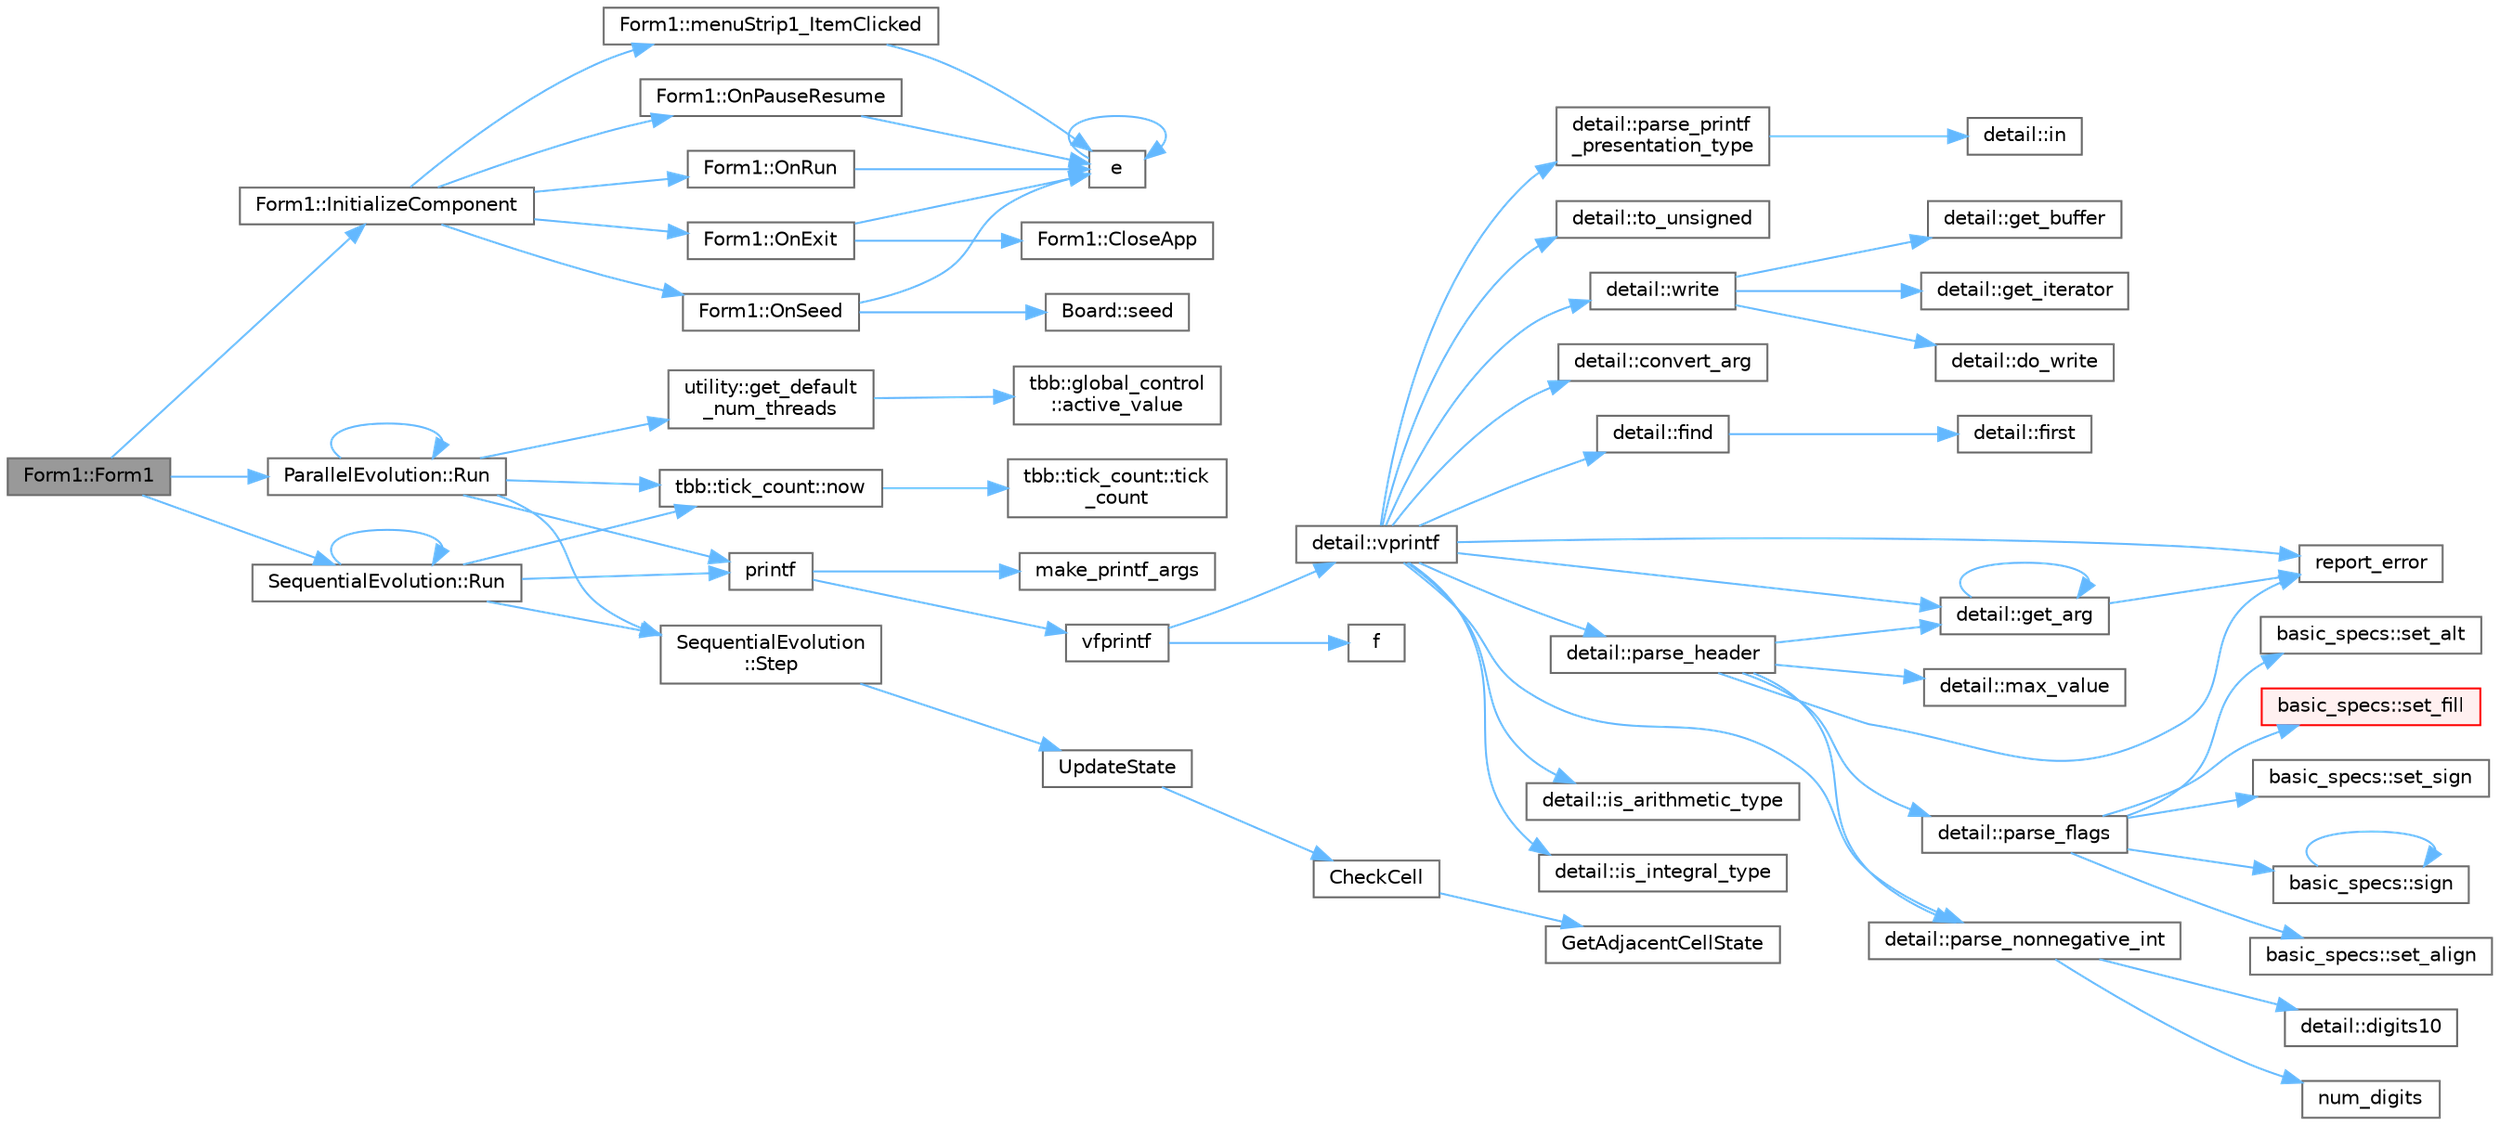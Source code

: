 digraph "Form1::Form1"
{
 // LATEX_PDF_SIZE
  bgcolor="transparent";
  edge [fontname=Helvetica,fontsize=10,labelfontname=Helvetica,labelfontsize=10];
  node [fontname=Helvetica,fontsize=10,shape=box,height=0.2,width=0.4];
  rankdir="LR";
  Node1 [id="Node000001",label="Form1::Form1",height=0.2,width=0.4,color="gray40", fillcolor="grey60", style="filled", fontcolor="black",tooltip=" "];
  Node1 -> Node2 [id="edge1_Node000001_Node000002",color="steelblue1",style="solid",tooltip=" "];
  Node2 [id="Node000002",label="Form1::InitializeComponent",height=0.2,width=0.4,color="grey40", fillcolor="white", style="filled",URL="$class_form1.html#abf7aad18257d061703e0bf0f281218e0",tooltip=" "];
  Node2 -> Node3 [id="edge2_Node000002_Node000003",color="steelblue1",style="solid",tooltip=" "];
  Node3 [id="Node000003",label="Form1::menuStrip1_ItemClicked",height=0.2,width=0.4,color="grey40", fillcolor="white", style="filled",URL="$class_form1.html#a6eac1b0f3793242fdc1331ff4a65f57a",tooltip=" "];
  Node3 -> Node4 [id="edge3_Node000003_Node000004",color="steelblue1",style="solid",tooltip=" "];
  Node4 [id="Node000004",label="e",height=0.2,width=0.4,color="grey40", fillcolor="white", style="filled",URL="$_cwise__array__power__array_8cpp.html#a9cb86ff854760bf91a154f2724a9101d",tooltip=" "];
  Node4 -> Node4 [id="edge4_Node000004_Node000004",color="steelblue1",style="solid",tooltip=" "];
  Node2 -> Node5 [id="edge5_Node000002_Node000005",color="steelblue1",style="solid",tooltip=" "];
  Node5 [id="Node000005",label="Form1::OnExit",height=0.2,width=0.4,color="grey40", fillcolor="white", style="filled",URL="$class_form1.html#ab6d3a2c755e70d3e743f8ed8984426a4",tooltip=" "];
  Node5 -> Node6 [id="edge6_Node000005_Node000006",color="steelblue1",style="solid",tooltip=" "];
  Node6 [id="Node000006",label="Form1::CloseApp",height=0.2,width=0.4,color="grey40", fillcolor="white", style="filled",URL="$class_form1.html#acb5980c6a00dd4c0b0b65040046a3d61",tooltip=" "];
  Node5 -> Node4 [id="edge7_Node000005_Node000004",color="steelblue1",style="solid",tooltip=" "];
  Node2 -> Node7 [id="edge8_Node000002_Node000007",color="steelblue1",style="solid",tooltip=" "];
  Node7 [id="Node000007",label="Form1::OnPauseResume",height=0.2,width=0.4,color="grey40", fillcolor="white", style="filled",URL="$class_form1.html#a09bbf6c6e2c98da990e93bc0b4d43f51",tooltip=" "];
  Node7 -> Node4 [id="edge9_Node000007_Node000004",color="steelblue1",style="solid",tooltip=" "];
  Node2 -> Node8 [id="edge10_Node000002_Node000008",color="steelblue1",style="solid",tooltip=" "];
  Node8 [id="Node000008",label="Form1::OnRun",height=0.2,width=0.4,color="grey40", fillcolor="white", style="filled",URL="$class_form1.html#a260aa8ca579f0863860d722a0a728415",tooltip=" "];
  Node8 -> Node4 [id="edge11_Node000008_Node000004",color="steelblue1",style="solid",tooltip=" "];
  Node2 -> Node9 [id="edge12_Node000002_Node000009",color="steelblue1",style="solid",tooltip=" "];
  Node9 [id="Node000009",label="Form1::OnSeed",height=0.2,width=0.4,color="grey40", fillcolor="white", style="filled",URL="$class_form1.html#a615973068ae1cd696dace5486294f372",tooltip=" "];
  Node9 -> Node4 [id="edge13_Node000009_Node000004",color="steelblue1",style="solid",tooltip=" "];
  Node9 -> Node10 [id="edge14_Node000009_Node000010",color="steelblue1",style="solid",tooltip=" "];
  Node10 [id="Node000010",label="Board::seed",height=0.2,width=0.4,color="grey40", fillcolor="white", style="filled",URL="$class_board.html#acdba4d6789bb2ccb6651fdd06f3382d3",tooltip=" "];
  Node1 -> Node11 [id="edge15_Node000001_Node000011",color="steelblue1",style="solid",tooltip=" "];
  Node11 [id="Node000011",label="ParallelEvolution::Run",height=0.2,width=0.4,color="grey40", fillcolor="white", style="filled",URL="$class_parallel_evolution.html#a3a8c4d586560d929f7a8edfab1cced5e",tooltip="SequentialEvolution::Run - begins looped evolution"];
  Node11 -> Node12 [id="edge16_Node000011_Node000012",color="steelblue1",style="solid",tooltip=" "];
  Node12 [id="Node000012",label="utility::get_default\l_num_threads",height=0.2,width=0.4,color="grey40", fillcolor="white", style="filled",URL="$namespaceutility.html#ac45c3f63e4b857b45ea411e6f70ac4e6",tooltip=" "];
  Node12 -> Node13 [id="edge17_Node000012_Node000013",color="steelblue1",style="solid",tooltip=" "];
  Node13 [id="Node000013",label="tbb::global_control\l::active_value",height=0.2,width=0.4,color="grey40", fillcolor="white", style="filled",URL="$classtbb_1_1global__control.html#a8451d931cfc205d896ca2da26fe123ff",tooltip=" "];
  Node11 -> Node14 [id="edge18_Node000011_Node000014",color="steelblue1",style="solid",tooltip=" "];
  Node14 [id="Node000014",label="tbb::tick_count::now",height=0.2,width=0.4,color="grey40", fillcolor="white", style="filled",URL="$classtbb_1_1tick__count.html#a74dcecde7431ff4591d7c46fc1d50d7e",tooltip="Return current time."];
  Node14 -> Node15 [id="edge19_Node000014_Node000015",color="steelblue1",style="solid",tooltip=" "];
  Node15 [id="Node000015",label="tbb::tick_count::tick\l_count",height=0.2,width=0.4,color="grey40", fillcolor="white", style="filled",URL="$classtbb_1_1tick__count.html#a9f1daa0b7a4feb800f802b4be1f1e497",tooltip="Construct an absolute timestamp initialized to zero."];
  Node11 -> Node16 [id="edge20_Node000011_Node000016",color="steelblue1",style="solid",tooltip=" "];
  Node16 [id="Node000016",label="printf",height=0.2,width=0.4,color="grey40", fillcolor="white", style="filled",URL="$printf_8h.html#aee3ed3a831f25f07e7be3919fff2203a",tooltip=" "];
  Node16 -> Node17 [id="edge21_Node000016_Node000017",color="steelblue1",style="solid",tooltip=" "];
  Node17 [id="Node000017",label="make_printf_args",height=0.2,width=0.4,color="grey40", fillcolor="white", style="filled",URL="$printf_8h.html#a27dcc0efcda04388971dbea3c875f122",tooltip=" "];
  Node16 -> Node18 [id="edge22_Node000016_Node000018",color="steelblue1",style="solid",tooltip=" "];
  Node18 [id="Node000018",label="vfprintf",height=0.2,width=0.4,color="grey40", fillcolor="white", style="filled",URL="$printf_8h.html#abb30aad964fc771fb52cf3ad88649df2",tooltip=" "];
  Node18 -> Node19 [id="edge23_Node000018_Node000019",color="steelblue1",style="solid",tooltip=" "];
  Node19 [id="Node000019",label="f",height=0.2,width=0.4,color="grey40", fillcolor="white", style="filled",URL="$cxx11__tensor__map_8cpp.html#a7f507fea02198f6cb81c86640c7b1a4e",tooltip=" "];
  Node18 -> Node20 [id="edge24_Node000018_Node000020",color="steelblue1",style="solid",tooltip=" "];
  Node20 [id="Node000020",label="detail::vprintf",height=0.2,width=0.4,color="grey40", fillcolor="white", style="filled",URL="$namespacedetail.html#a1c8c2218e4c822aa8f743fb9c573717f",tooltip=" "];
  Node20 -> Node21 [id="edge25_Node000020_Node000021",color="steelblue1",style="solid",tooltip=" "];
  Node21 [id="Node000021",label="detail::convert_arg",height=0.2,width=0.4,color="grey40", fillcolor="white", style="filled",URL="$namespacedetail.html#a03c11572c9a664266d6925f327dec7f3",tooltip=" "];
  Node20 -> Node22 [id="edge26_Node000020_Node000022",color="steelblue1",style="solid",tooltip=" "];
  Node22 [id="Node000022",label="detail::find",height=0.2,width=0.4,color="grey40", fillcolor="white", style="filled",URL="$namespacedetail.html#a6b71952fab3dc32f3edb2c3e9811d8d9",tooltip=" "];
  Node22 -> Node23 [id="edge27_Node000022_Node000023",color="steelblue1",style="solid",tooltip=" "];
  Node23 [id="Node000023",label="detail::first",height=0.2,width=0.4,color="grey40", fillcolor="white", style="filled",URL="$namespacedetail.html#a02319a3deb124802b88b61f85987df5e",tooltip=" "];
  Node20 -> Node24 [id="edge28_Node000020_Node000024",color="steelblue1",style="solid",tooltip=" "];
  Node24 [id="Node000024",label="detail::get_arg",height=0.2,width=0.4,color="grey40", fillcolor="white", style="filled",URL="$namespacedetail.html#a342ef250e45bd09b2ef666b6fae1c355",tooltip=" "];
  Node24 -> Node24 [id="edge29_Node000024_Node000024",color="steelblue1",style="solid",tooltip=" "];
  Node24 -> Node25 [id="edge30_Node000024_Node000025",color="steelblue1",style="solid",tooltip=" "];
  Node25 [id="Node000025",label="report_error",height=0.2,width=0.4,color="grey40", fillcolor="white", style="filled",URL="$format-inl_8h.html#a5555893692b00b61b3886349332fd01f",tooltip=" "];
  Node20 -> Node26 [id="edge31_Node000020_Node000026",color="steelblue1",style="solid",tooltip=" "];
  Node26 [id="Node000026",label="detail::is_arithmetic_type",height=0.2,width=0.4,color="grey40", fillcolor="white", style="filled",URL="$namespacedetail.html#a802c50a56a3495fdab6020b375ba1389",tooltip=" "];
  Node20 -> Node27 [id="edge32_Node000020_Node000027",color="steelblue1",style="solid",tooltip=" "];
  Node27 [id="Node000027",label="detail::is_integral_type",height=0.2,width=0.4,color="grey40", fillcolor="white", style="filled",URL="$namespacedetail.html#a2a60f8d1bee41b803f43fc42b707b5d1",tooltip=" "];
  Node20 -> Node28 [id="edge33_Node000020_Node000028",color="steelblue1",style="solid",tooltip=" "];
  Node28 [id="Node000028",label="detail::parse_header",height=0.2,width=0.4,color="grey40", fillcolor="white", style="filled",URL="$namespacedetail.html#afc9d93e58b8edb8077f8bc8eee7f4035",tooltip=" "];
  Node28 -> Node24 [id="edge34_Node000028_Node000024",color="steelblue1",style="solid",tooltip=" "];
  Node28 -> Node29 [id="edge35_Node000028_Node000029",color="steelblue1",style="solid",tooltip=" "];
  Node29 [id="Node000029",label="detail::max_value",height=0.2,width=0.4,color="grey40", fillcolor="white", style="filled",URL="$namespacedetail.html#a45c2130c44ebe54179eafcee3cda2bfb",tooltip=" "];
  Node28 -> Node30 [id="edge36_Node000028_Node000030",color="steelblue1",style="solid",tooltip=" "];
  Node30 [id="Node000030",label="detail::parse_flags",height=0.2,width=0.4,color="grey40", fillcolor="white", style="filled",URL="$namespacedetail.html#a4213daed116a37e1767881da51238261",tooltip=" "];
  Node30 -> Node31 [id="edge37_Node000030_Node000031",color="steelblue1",style="solid",tooltip=" "];
  Node31 [id="Node000031",label="basic_specs::set_align",height=0.2,width=0.4,color="grey40", fillcolor="white", style="filled",URL="$classbasic__specs.html#ad73b6f854341aaabc744bf54e6ea6af6",tooltip=" "];
  Node30 -> Node32 [id="edge38_Node000030_Node000032",color="steelblue1",style="solid",tooltip=" "];
  Node32 [id="Node000032",label="basic_specs::set_alt",height=0.2,width=0.4,color="grey40", fillcolor="white", style="filled",URL="$classbasic__specs.html#a5f10314706a8a3d579f882f30d283b61",tooltip=" "];
  Node30 -> Node33 [id="edge39_Node000030_Node000033",color="steelblue1",style="solid",tooltip=" "];
  Node33 [id="Node000033",label="basic_specs::set_fill",height=0.2,width=0.4,color="red", fillcolor="#FFF0F0", style="filled",URL="$classbasic__specs.html#a1600987fb39fed5dfdac21b218061a9e",tooltip=" "];
  Node30 -> Node35 [id="edge40_Node000030_Node000035",color="steelblue1",style="solid",tooltip=" "];
  Node35 [id="Node000035",label="basic_specs::set_sign",height=0.2,width=0.4,color="grey40", fillcolor="white", style="filled",URL="$classbasic__specs.html#a7020ec66ba6918727e4102567c5c731a",tooltip=" "];
  Node30 -> Node36 [id="edge41_Node000030_Node000036",color="steelblue1",style="solid",tooltip=" "];
  Node36 [id="Node000036",label="basic_specs::sign",height=0.2,width=0.4,color="grey40", fillcolor="white", style="filled",URL="$classbasic__specs.html#a380e6ff33a8ae05e3ef479bf95696ad2",tooltip=" "];
  Node36 -> Node36 [id="edge42_Node000036_Node000036",color="steelblue1",style="solid",tooltip=" "];
  Node28 -> Node37 [id="edge43_Node000028_Node000037",color="steelblue1",style="solid",tooltip=" "];
  Node37 [id="Node000037",label="detail::parse_nonnegative_int",height=0.2,width=0.4,color="grey40", fillcolor="white", style="filled",URL="$namespacedetail.html#a338caba782225e115a9902d4d0835f5f",tooltip=" "];
  Node37 -> Node38 [id="edge44_Node000037_Node000038",color="steelblue1",style="solid",tooltip=" "];
  Node38 [id="Node000038",label="detail::digits10",height=0.2,width=0.4,color="grey40", fillcolor="white", style="filled",URL="$namespacedetail.html#a3a043db05db2d07deb2d98ba2d04b4eb",tooltip=" "];
  Node37 -> Node39 [id="edge45_Node000037_Node000039",color="steelblue1",style="solid",tooltip=" "];
  Node39 [id="Node000039",label="num_digits",height=0.2,width=0.4,color="grey40", fillcolor="white", style="filled",URL="$_sequence_8c.html#aa16e8c03d098498ad9c8839cf2c48044",tooltip=" "];
  Node28 -> Node25 [id="edge46_Node000028_Node000025",color="steelblue1",style="solid",tooltip=" "];
  Node20 -> Node37 [id="edge47_Node000020_Node000037",color="steelblue1",style="solid",tooltip=" "];
  Node20 -> Node40 [id="edge48_Node000020_Node000040",color="steelblue1",style="solid",tooltip=" "];
  Node40 [id="Node000040",label="detail::parse_printf\l_presentation_type",height=0.2,width=0.4,color="grey40", fillcolor="white", style="filled",URL="$namespacedetail.html#aa2cb095169b23e3a66260ad7078f44cc",tooltip=" "];
  Node40 -> Node41 [id="edge49_Node000040_Node000041",color="steelblue1",style="solid",tooltip=" "];
  Node41 [id="Node000041",label="detail::in",height=0.2,width=0.4,color="grey40", fillcolor="white", style="filled",URL="$namespacedetail.html#a52a5e2ed06c229dcf95ea5c46d48d05e",tooltip=" "];
  Node20 -> Node25 [id="edge50_Node000020_Node000025",color="steelblue1",style="solid",tooltip=" "];
  Node20 -> Node42 [id="edge51_Node000020_Node000042",color="steelblue1",style="solid",tooltip=" "];
  Node42 [id="Node000042",label="detail::to_unsigned",height=0.2,width=0.4,color="grey40", fillcolor="white", style="filled",URL="$namespacedetail.html#a4855e668246c731a97484efc329f2aac",tooltip=" "];
  Node20 -> Node43 [id="edge52_Node000020_Node000043",color="steelblue1",style="solid",tooltip=" "];
  Node43 [id="Node000043",label="detail::write",height=0.2,width=0.4,color="grey40", fillcolor="white", style="filled",URL="$namespacedetail.html#a29dacf26eedc9e3575fb57329a5ca0a3",tooltip=" "];
  Node43 -> Node44 [id="edge53_Node000043_Node000044",color="steelblue1",style="solid",tooltip=" "];
  Node44 [id="Node000044",label="detail::do_write",height=0.2,width=0.4,color="grey40", fillcolor="white", style="filled",URL="$namespacedetail.html#a5007cc441bd246a9096070c10d1ea683",tooltip=" "];
  Node43 -> Node45 [id="edge54_Node000043_Node000045",color="steelblue1",style="solid",tooltip=" "];
  Node45 [id="Node000045",label="detail::get_buffer",height=0.2,width=0.4,color="grey40", fillcolor="white", style="filled",URL="$namespacedetail.html#ad803bb19df422bc4c4f92d75c7564437",tooltip=" "];
  Node43 -> Node46 [id="edge55_Node000043_Node000046",color="steelblue1",style="solid",tooltip=" "];
  Node46 [id="Node000046",label="detail::get_iterator",height=0.2,width=0.4,color="grey40", fillcolor="white", style="filled",URL="$namespacedetail.html#a05e3e231207d3f28f83261c2e7ad2fe5",tooltip=" "];
  Node11 -> Node11 [id="edge56_Node000011_Node000011",color="steelblue1",style="solid",tooltip=" "];
  Node11 -> Node47 [id="edge57_Node000011_Node000047",color="steelblue1",style="solid",tooltip=" "];
  Node47 [id="Node000047",label="SequentialEvolution\l::Step",height=0.2,width=0.4,color="grey40", fillcolor="white", style="filled",URL="$class_sequential_evolution.html#ac44e0ac2593d5aeb40fac42b36dc032d",tooltip="SequentialEvolution::Step() - override of step method"];
  Node47 -> Node48 [id="edge58_Node000047_Node000048",color="steelblue1",style="solid",tooltip=" "];
  Node48 [id="Node000048",label="UpdateState",height=0.2,width=0.4,color="grey40", fillcolor="white", style="filled",URL="$_update__state_8cpp.html#a1ec84b9c948fc06a4cf8d8a1aaf56d75",tooltip=" "];
  Node48 -> Node49 [id="edge59_Node000048_Node000049",color="steelblue1",style="solid",tooltip=" "];
  Node49 [id="Node000049",label="CheckCell",height=0.2,width=0.4,color="grey40", fillcolor="white", style="filled",URL="$_update__state_8cpp.html#a43a4249d01b8b6ab6d08a10570f99a0d",tooltip=" "];
  Node49 -> Node50 [id="edge60_Node000049_Node000050",color="steelblue1",style="solid",tooltip=" "];
  Node50 [id="Node000050",label="GetAdjacentCellState",height=0.2,width=0.4,color="grey40", fillcolor="white", style="filled",URL="$_update__state_8cpp.html#a4e0477910d31b0413cdcb3b1d5bc93a3",tooltip=" "];
  Node1 -> Node51 [id="edge61_Node000001_Node000051",color="steelblue1",style="solid",tooltip=" "];
  Node51 [id="Node000051",label="SequentialEvolution::Run",height=0.2,width=0.4,color="grey40", fillcolor="white", style="filled",URL="$class_sequential_evolution.html#aa4906c7ab5d634a8489540eea449b9ff",tooltip="SequentialEvolution::Run - begins looped evolution"];
  Node51 -> Node14 [id="edge62_Node000051_Node000014",color="steelblue1",style="solid",tooltip=" "];
  Node51 -> Node16 [id="edge63_Node000051_Node000016",color="steelblue1",style="solid",tooltip=" "];
  Node51 -> Node51 [id="edge64_Node000051_Node000051",color="steelblue1",style="solid",tooltip=" "];
  Node51 -> Node47 [id="edge65_Node000051_Node000047",color="steelblue1",style="solid",tooltip=" "];
}
